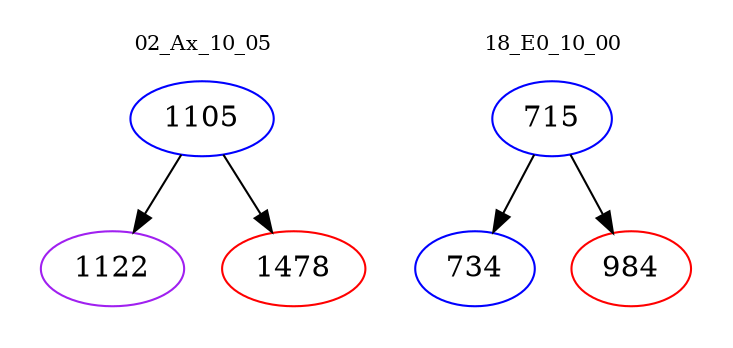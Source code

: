 digraph{
subgraph cluster_0 {
color = white
label = "02_Ax_10_05";
fontsize=10;
T0_1105 [label="1105", color="blue"]
T0_1105 -> T0_1122 [color="black"]
T0_1122 [label="1122", color="purple"]
T0_1105 -> T0_1478 [color="black"]
T0_1478 [label="1478", color="red"]
}
subgraph cluster_1 {
color = white
label = "18_E0_10_00";
fontsize=10;
T1_715 [label="715", color="blue"]
T1_715 -> T1_734 [color="black"]
T1_734 [label="734", color="blue"]
T1_715 -> T1_984 [color="black"]
T1_984 [label="984", color="red"]
}
}

